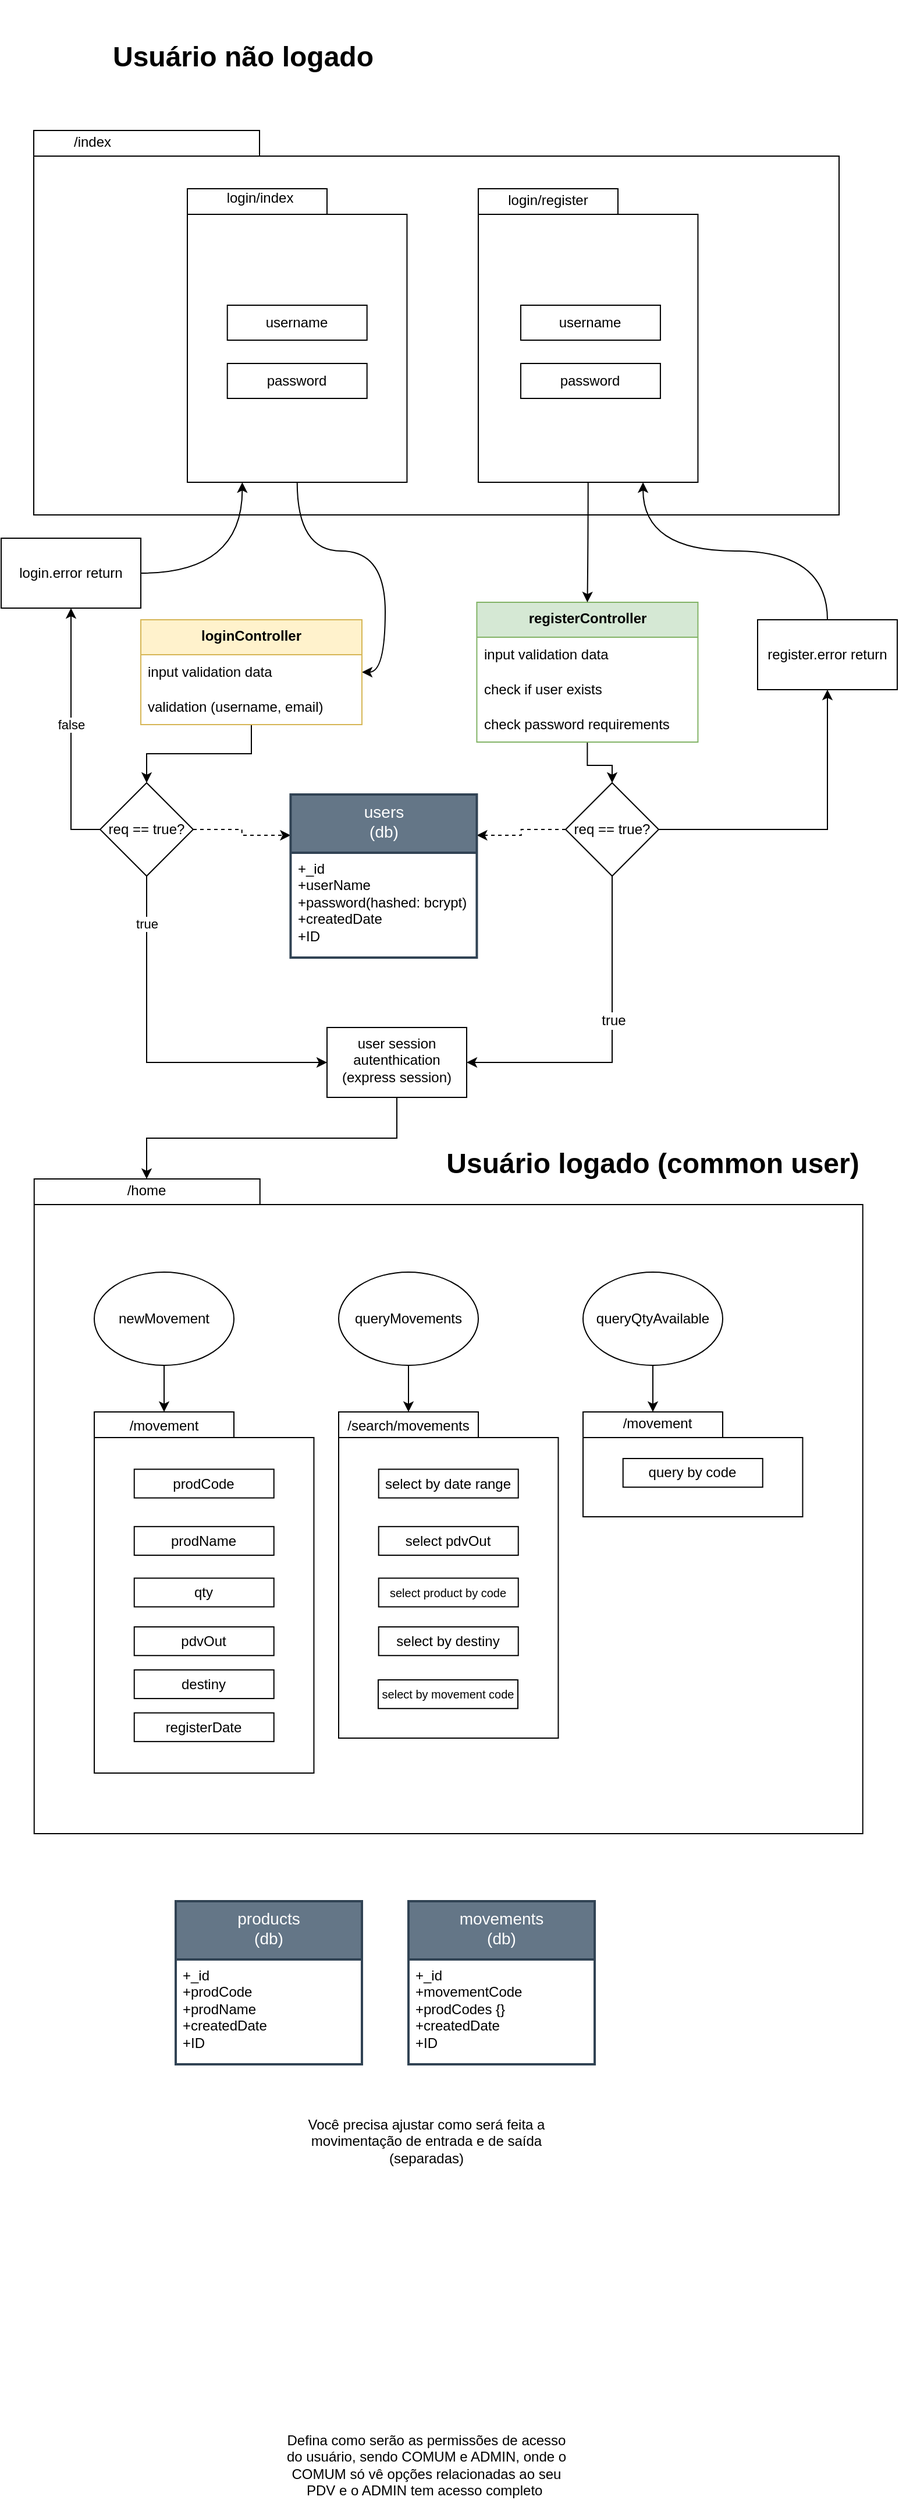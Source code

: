 <mxfile version="24.2.3" type="github">
  <diagram id="Cdq9gh6w16xjQNnT8B2B" name="Página-1">
    <mxGraphModel dx="1434" dy="738" grid="1" gridSize="10" guides="1" tooltips="1" connect="1" arrows="1" fold="1" page="1" pageScale="1" pageWidth="827" pageHeight="1169" background="#FFFFFF" math="0" shadow="0">
      <root>
        <mxCell id="0" />
        <mxCell id="1" parent="0" />
        <mxCell id="K-QqXcRYmntDYhfENasQ-1" value="&lt;h3&gt;&lt;b&gt;&lt;font style=&quot;font-size: 24px;&quot;&gt;Usuário não logado&lt;/font&gt;&lt;/b&gt;&lt;/h3&gt;" style="text;html=1;align=center;verticalAlign=middle;whiteSpace=wrap;rounded=0;fontSize=25;" parent="1" vertex="1">
          <mxGeometry x="68.37" y="40" width="360" height="50" as="geometry" />
        </mxCell>
        <mxCell id="K-QqXcRYmntDYhfENasQ-58" value="" style="shape=folder;fontStyle=1;spacingTop=10;tabWidth=194;tabHeight=22;tabPosition=left;html=1;rounded=0;shadow=0;comic=0;labelBackgroundColor=none;strokeWidth=1;fillColor=none;fontFamily=Verdana;fontSize=10;align=center;direction=east;movable=0;resizable=0;rotatable=0;deletable=0;editable=0;locked=1;connectable=0;" parent="1" vertex="1">
          <mxGeometry x="68.37" y="1030" width="712" height="562" as="geometry" />
        </mxCell>
        <mxCell id="K-QqXcRYmntDYhfENasQ-71" value="" style="group;rounded=0;" parent="1" vertex="1" connectable="0">
          <mxGeometry x="68" y="130" width="692" height="330" as="geometry" />
        </mxCell>
        <mxCell id="K-QqXcRYmntDYhfENasQ-69" value="" style="shape=folder;fontStyle=1;spacingTop=10;tabWidth=194;tabHeight=22;tabPosition=left;html=1;rounded=0;shadow=0;comic=0;labelBackgroundColor=none;strokeWidth=1;fillColor=none;fontFamily=Verdana;fontSize=10;align=center;" parent="K-QqXcRYmntDYhfENasQ-71" vertex="1">
          <mxGeometry width="692.0" height="330" as="geometry" />
        </mxCell>
        <mxCell id="K-QqXcRYmntDYhfENasQ-70" value="/index" style="text;html=1;align=center;verticalAlign=middle;whiteSpace=wrap;rounded=0;" parent="K-QqXcRYmntDYhfENasQ-71" vertex="1">
          <mxGeometry x="12.582" width="75.491" height="20" as="geometry" />
        </mxCell>
        <mxCell id="K-QqXcRYmntDYhfENasQ-62" value="" style="group;align=left;rounded=0;" parent="K-QqXcRYmntDYhfENasQ-71" vertex="1" connectable="0">
          <mxGeometry x="131.996" y="50" width="188.727" height="252" as="geometry" />
        </mxCell>
        <mxCell id="K-QqXcRYmntDYhfENasQ-59" value="&#39;" style="shape=folder;fontStyle=1;spacingTop=10;tabWidth=120;tabHeight=22;tabPosition=left;html=1;rounded=0;shadow=0;comic=0;labelBackgroundColor=none;strokeWidth=1;fillColor=none;fontFamily=Verdana;fontSize=10;align=center;" parent="K-QqXcRYmntDYhfENasQ-62" vertex="1">
          <mxGeometry width="188.727" height="252" as="geometry" />
        </mxCell>
        <mxCell id="K-QqXcRYmntDYhfENasQ-61" value="login/index" style="text;html=1;align=center;verticalAlign=middle;whiteSpace=wrap;rounded=0;" parent="K-QqXcRYmntDYhfENasQ-62" vertex="1">
          <mxGeometry x="31.455" width="62.909" height="16.689" as="geometry" />
        </mxCell>
        <mxCell id="K-QqXcRYmntDYhfENasQ-84" value="username" style="rounded=0;whiteSpace=wrap;html=1;" parent="K-QqXcRYmntDYhfENasQ-62" vertex="1">
          <mxGeometry x="34.36" y="100" width="120" height="30" as="geometry" />
        </mxCell>
        <mxCell id="K-QqXcRYmntDYhfENasQ-85" value="password" style="rounded=0;whiteSpace=wrap;html=1;" parent="K-QqXcRYmntDYhfENasQ-62" vertex="1">
          <mxGeometry x="34.36" y="150" width="120" height="30" as="geometry" />
        </mxCell>
        <mxCell id="K-QqXcRYmntDYhfENasQ-73" value="" style="group;rounded=0;" parent="K-QqXcRYmntDYhfENasQ-71" vertex="1" connectable="0">
          <mxGeometry x="381.997" y="50" width="188.727" height="252" as="geometry" />
        </mxCell>
        <mxCell id="K-QqXcRYmntDYhfENasQ-64" value="&#39;" style="shape=folder;fontStyle=1;spacingTop=10;tabWidth=120;tabHeight=22;tabPosition=left;html=1;rounded=0;shadow=0;comic=0;labelBackgroundColor=none;strokeWidth=1;fillColor=none;fontFamily=Verdana;fontSize=10;align=center;" parent="K-QqXcRYmntDYhfENasQ-73" vertex="1">
          <mxGeometry width="188.727" height="252.0" as="geometry" />
        </mxCell>
        <mxCell id="K-QqXcRYmntDYhfENasQ-65" value="login/register" style="text;html=1;align=center;verticalAlign=middle;whiteSpace=wrap;rounded=0;" parent="K-QqXcRYmntDYhfENasQ-73" vertex="1">
          <mxGeometry x="16.475" width="88.073" height="20" as="geometry" />
        </mxCell>
        <mxCell id="QtAiko1NjxKAXrGFvOqW-47" value="username" style="rounded=0;whiteSpace=wrap;html=1;" parent="K-QqXcRYmntDYhfENasQ-73" vertex="1">
          <mxGeometry x="36.469" y="100" width="120" height="30" as="geometry" />
        </mxCell>
        <mxCell id="QtAiko1NjxKAXrGFvOqW-48" value="password" style="rounded=0;whiteSpace=wrap;html=1;" parent="K-QqXcRYmntDYhfENasQ-73" vertex="1">
          <mxGeometry x="36.469" y="150" width="120" height="30" as="geometry" />
        </mxCell>
        <mxCell id="K-QqXcRYmntDYhfENasQ-80" style="edgeStyle=orthogonalEdgeStyle;rounded=0;orthogonalLoop=1;jettySize=auto;html=1;exitX=0;exitY=0.5;exitDx=0;exitDy=0;" parent="1" source="K-QqXcRYmntDYhfENasQ-78" target="K-QqXcRYmntDYhfENasQ-81" edge="1">
          <mxGeometry relative="1" as="geometry">
            <mxPoint x="40" y="500" as="targetPoint" />
          </mxGeometry>
        </mxCell>
        <mxCell id="K-QqXcRYmntDYhfENasQ-82" value="false" style="edgeLabel;html=1;align=center;verticalAlign=middle;resizable=0;points=[];rounded=0;" parent="K-QqXcRYmntDYhfENasQ-80" vertex="1" connectable="0">
          <mxGeometry x="-0.746" y="-2" relative="1" as="geometry">
            <mxPoint x="-2" y="-88" as="offset" />
          </mxGeometry>
        </mxCell>
        <mxCell id="QtAiko1NjxKAXrGFvOqW-76" style="edgeStyle=orthogonalEdgeStyle;rounded=0;orthogonalLoop=1;jettySize=auto;html=1;entryX=0;entryY=0.25;entryDx=0;entryDy=0;fontFamily=Helvetica;fontSize=12;fontColor=default;dashed=1;endArrow=classic;endFill=1;" parent="1" source="K-QqXcRYmntDYhfENasQ-78" target="QtAiko1NjxKAXrGFvOqW-69" edge="1">
          <mxGeometry relative="1" as="geometry" />
        </mxCell>
        <mxCell id="K-QqXcRYmntDYhfENasQ-78" value="req == true?" style="rhombus;whiteSpace=wrap;html=1;align=center;rounded=0;" parent="1" vertex="1">
          <mxGeometry x="125" y="690" width="80" height="80" as="geometry" />
        </mxCell>
        <mxCell id="K-QqXcRYmntDYhfENasQ-81" value="login.error return" style="rounded=0;whiteSpace=wrap;html=1;" parent="1" vertex="1">
          <mxGeometry x="40" y="480" width="120" height="60" as="geometry" />
        </mxCell>
        <mxCell id="K-QqXcRYmntDYhfENasQ-83" style="rounded=0;orthogonalLoop=1;jettySize=auto;html=1;entryX=0.25;entryY=1;entryDx=0;entryDy=0;entryPerimeter=0;edgeStyle=orthogonalEdgeStyle;curved=1;" parent="1" source="K-QqXcRYmntDYhfENasQ-81" target="K-QqXcRYmntDYhfENasQ-59" edge="1">
          <mxGeometry relative="1" as="geometry" />
        </mxCell>
        <mxCell id="K-QqXcRYmntDYhfENasQ-86" style="edgeStyle=orthogonalEdgeStyle;rounded=0;orthogonalLoop=1;jettySize=auto;html=1;exitX=0.5;exitY=1;exitDx=0;exitDy=0;entryX=0;entryY=0.5;entryDx=0;entryDy=0;" parent="1" source="K-QqXcRYmntDYhfENasQ-78" target="QtAiko1NjxKAXrGFvOqW-63" edge="1">
          <mxGeometry relative="1" as="geometry">
            <mxPoint x="380" y="930" as="targetPoint" />
          </mxGeometry>
        </mxCell>
        <mxCell id="K-QqXcRYmntDYhfENasQ-87" value="true" style="edgeLabel;html=1;align=center;verticalAlign=middle;resizable=0;points=[];rounded=0;" parent="K-QqXcRYmntDYhfENasQ-86" vertex="1" connectable="0">
          <mxGeometry x="-0.63" relative="1" as="geometry">
            <mxPoint y="-18" as="offset" />
          </mxGeometry>
        </mxCell>
        <mxCell id="K-QqXcRYmntDYhfENasQ-88" value="/home" style="text;html=1;align=center;verticalAlign=middle;whiteSpace=wrap;rounded=0;" parent="1" vertex="1">
          <mxGeometry x="135" y="1030" width="60" height="20" as="geometry" />
        </mxCell>
        <mxCell id="K-QqXcRYmntDYhfENasQ-89" value="newMovement" style="ellipse;whiteSpace=wrap;html=1;rounded=0;" parent="1" vertex="1">
          <mxGeometry x="120" y="1110" width="120" height="80" as="geometry" />
        </mxCell>
        <mxCell id="K-QqXcRYmntDYhfENasQ-90" value="queryMovements" style="ellipse;whiteSpace=wrap;html=1;rounded=0;" parent="1" vertex="1">
          <mxGeometry x="330" y="1110" width="120" height="80" as="geometry" />
        </mxCell>
        <mxCell id="K-QqXcRYmntDYhfENasQ-91" value="queryQtyAvailable" style="ellipse;whiteSpace=wrap;html=1;rounded=0;" parent="1" vertex="1">
          <mxGeometry x="540" y="1110" width="120" height="80" as="geometry" />
        </mxCell>
        <mxCell id="K-QqXcRYmntDYhfENasQ-92" value="" style="group;direction=west;rounded=0;" parent="1" vertex="1" connectable="0">
          <mxGeometry x="120" y="1230" width="188.73" height="310" as="geometry" />
        </mxCell>
        <mxCell id="K-QqXcRYmntDYhfENasQ-93" value="" style="shape=folder;fontStyle=1;spacingTop=10;tabWidth=120;tabHeight=22;tabPosition=left;html=1;rounded=0;shadow=0;comic=0;labelBackgroundColor=none;strokeWidth=1;fillColor=none;fontFamily=Verdana;fontSize=10;align=center;" parent="K-QqXcRYmntDYhfENasQ-92" vertex="1">
          <mxGeometry width="188.73" height="310.0" as="geometry" />
        </mxCell>
        <mxCell id="K-QqXcRYmntDYhfENasQ-94" value="/movement" style="text;html=1;align=center;verticalAlign=middle;whiteSpace=wrap;rounded=0;" parent="K-QqXcRYmntDYhfENasQ-92" vertex="1">
          <mxGeometry x="16.476" width="88.074" height="24.603" as="geometry" />
        </mxCell>
        <mxCell id="K-QqXcRYmntDYhfENasQ-95" value="prodCode" style="rounded=0;whiteSpace=wrap;html=1;" parent="K-QqXcRYmntDYhfENasQ-92" vertex="1">
          <mxGeometry x="34.36" y="49.206" width="120.002" height="24.603" as="geometry" />
        </mxCell>
        <mxCell id="K-QqXcRYmntDYhfENasQ-96" value="prodName" style="rounded=0;whiteSpace=wrap;html=1;" parent="K-QqXcRYmntDYhfENasQ-92" vertex="1">
          <mxGeometry x="34.36" y="98.413" width="120.002" height="24.603" as="geometry" />
        </mxCell>
        <mxCell id="QtAiko1NjxKAXrGFvOqW-4" value="qty" style="rounded=0;whiteSpace=wrap;html=1;" parent="K-QqXcRYmntDYhfENasQ-92" vertex="1">
          <mxGeometry x="34.36" y="142.698" width="120.002" height="24.603" as="geometry" />
        </mxCell>
        <mxCell id="QtAiko1NjxKAXrGFvOqW-5" value="pdvOut" style="rounded=0;whiteSpace=wrap;html=1;" parent="K-QqXcRYmntDYhfENasQ-92" vertex="1">
          <mxGeometry x="34.36" y="184.524" width="120.002" height="24.603" as="geometry" />
        </mxCell>
        <mxCell id="QtAiko1NjxKAXrGFvOqW-6" value="destiny" style="rounded=0;whiteSpace=wrap;html=1;" parent="K-QqXcRYmntDYhfENasQ-92" vertex="1">
          <mxGeometry x="34.36" y="221.429" width="120.002" height="24.603" as="geometry" />
        </mxCell>
        <mxCell id="QtAiko1NjxKAXrGFvOqW-7" value="registerDate" style="rounded=0;whiteSpace=wrap;html=1;" parent="K-QqXcRYmntDYhfENasQ-92" vertex="1">
          <mxGeometry x="34.36" y="258.333" width="120.002" height="24.603" as="geometry" />
        </mxCell>
        <mxCell id="QtAiko1NjxKAXrGFvOqW-3" style="edgeStyle=orthogonalEdgeStyle;rounded=0;orthogonalLoop=1;jettySize=auto;html=1;entryX=0;entryY=0;entryDx=60;entryDy=0;entryPerimeter=0;" parent="1" source="K-QqXcRYmntDYhfENasQ-89" target="K-QqXcRYmntDYhfENasQ-93" edge="1">
          <mxGeometry relative="1" as="geometry" />
        </mxCell>
        <mxCell id="QtAiko1NjxKAXrGFvOqW-17" style="edgeStyle=orthogonalEdgeStyle;rounded=0;orthogonalLoop=1;jettySize=auto;html=1;entryX=0;entryY=0;entryDx=60;entryDy=0;entryPerimeter=0;" parent="1" source="K-QqXcRYmntDYhfENasQ-90" target="QtAiko1NjxKAXrGFvOqW-9" edge="1">
          <mxGeometry relative="1" as="geometry" />
        </mxCell>
        <mxCell id="QtAiko1NjxKAXrGFvOqW-18" value="" style="group;direction=west;rounded=0;" parent="1" vertex="1" connectable="0">
          <mxGeometry x="540" y="1230" width="188.73" height="90" as="geometry" />
        </mxCell>
        <mxCell id="QtAiko1NjxKAXrGFvOqW-19" value="" style="shape=folder;fontStyle=1;spacingTop=10;tabWidth=120;tabHeight=22;tabPosition=left;html=1;rounded=0;shadow=0;comic=0;labelBackgroundColor=none;strokeWidth=1;fillColor=none;fontFamily=Verdana;fontSize=10;align=center;" parent="QtAiko1NjxKAXrGFvOqW-18" vertex="1">
          <mxGeometry width="188.73" height="90.0" as="geometry" />
        </mxCell>
        <mxCell id="QtAiko1NjxKAXrGFvOqW-20" value="/movement" style="text;html=1;align=center;verticalAlign=middle;whiteSpace=wrap;rounded=0;" parent="QtAiko1NjxKAXrGFvOqW-18" vertex="1">
          <mxGeometry x="20" width="88.07" height="20" as="geometry" />
        </mxCell>
        <mxCell id="QtAiko1NjxKAXrGFvOqW-21" value="query by code" style="rounded=0;whiteSpace=wrap;html=1;" parent="QtAiko1NjxKAXrGFvOqW-18" vertex="1">
          <mxGeometry x="34.36" y="39.996" width="120.002" height="24.603" as="geometry" />
        </mxCell>
        <mxCell id="QtAiko1NjxKAXrGFvOqW-28" style="edgeStyle=orthogonalEdgeStyle;rounded=0;orthogonalLoop=1;jettySize=auto;html=1;entryX=0;entryY=0;entryDx=60;entryDy=0;entryPerimeter=0;fontFamily=Helvetica;fontSize=12;fontColor=default;" parent="1" source="K-QqXcRYmntDYhfENasQ-91" target="QtAiko1NjxKAXrGFvOqW-19" edge="1">
          <mxGeometry relative="1" as="geometry" />
        </mxCell>
        <mxCell id="QtAiko1NjxKAXrGFvOqW-42" value="" style="edgeStyle=orthogonalEdgeStyle;rounded=0;orthogonalLoop=1;jettySize=auto;html=1;curved=1;entryX=1;entryY=0.5;entryDx=0;entryDy=0;exitX=0.5;exitY=1;exitDx=0;exitDy=0;exitPerimeter=0;" parent="1" source="K-QqXcRYmntDYhfENasQ-59" target="QtAiko1NjxKAXrGFvOqW-38" edge="1">
          <mxGeometry relative="1" as="geometry">
            <mxPoint x="240" y="620" as="targetPoint" />
            <mxPoint x="414" y="432" as="sourcePoint" />
          </mxGeometry>
        </mxCell>
        <mxCell id="QtAiko1NjxKAXrGFvOqW-75" style="edgeStyle=orthogonalEdgeStyle;rounded=0;orthogonalLoop=1;jettySize=auto;html=1;entryX=0.5;entryY=0;entryDx=0;entryDy=0;fontFamily=Helvetica;fontSize=12;fontColor=default;" parent="1" source="QtAiko1NjxKAXrGFvOqW-38" target="K-QqXcRYmntDYhfENasQ-78" edge="1">
          <mxGeometry relative="1" as="geometry" />
        </mxCell>
        <mxCell id="QtAiko1NjxKAXrGFvOqW-38" value="&lt;b&gt;loginController&lt;/b&gt;" style="swimlane;fontStyle=0;childLayout=stackLayout;horizontal=1;startSize=30;horizontalStack=0;resizeParent=1;resizeParentMax=0;resizeLast=0;collapsible=1;marginBottom=0;whiteSpace=wrap;html=1;pointerEvents=0;align=center;verticalAlign=top;fontFamily=Helvetica;fontSize=12;fillColor=#fff2cc;strokeColor=#d6b656;rounded=0;" parent="1" vertex="1">
          <mxGeometry x="160" y="550" width="190" height="90" as="geometry" />
        </mxCell>
        <mxCell id="QtAiko1NjxKAXrGFvOqW-39" value="input validation data" style="text;strokeColor=none;fillColor=none;align=left;verticalAlign=middle;spacingLeft=4;spacingRight=4;overflow=hidden;points=[[0,0.5],[1,0.5]];portConstraint=eastwest;rotatable=0;whiteSpace=wrap;html=1;fontFamily=Helvetica;fontSize=12;fontColor=default;rounded=0;" parent="QtAiko1NjxKAXrGFvOqW-38" vertex="1">
          <mxGeometry y="30" width="190" height="30" as="geometry" />
        </mxCell>
        <mxCell id="QtAiko1NjxKAXrGFvOqW-40" value="validation (username, email)" style="text;strokeColor=none;fillColor=none;align=left;verticalAlign=middle;spacingLeft=4;spacingRight=4;overflow=hidden;points=[[0,0.5],[1,0.5]];portConstraint=eastwest;rotatable=0;whiteSpace=wrap;html=1;fontFamily=Helvetica;fontSize=12;fontColor=default;rounded=0;" parent="QtAiko1NjxKAXrGFvOqW-38" vertex="1">
          <mxGeometry y="60" width="190" height="30" as="geometry" />
        </mxCell>
        <mxCell id="QtAiko1NjxKAXrGFvOqW-56" style="edgeStyle=orthogonalEdgeStyle;rounded=0;orthogonalLoop=1;jettySize=auto;html=1;fontFamily=Helvetica;fontSize=12;fontColor=default;" parent="1" source="QtAiko1NjxKAXrGFvOqW-50" target="QtAiko1NjxKAXrGFvOqW-55" edge="1">
          <mxGeometry relative="1" as="geometry" />
        </mxCell>
        <mxCell id="QtAiko1NjxKAXrGFvOqW-50" value="&lt;b&gt;registerController&lt;/b&gt;" style="swimlane;fontStyle=0;childLayout=stackLayout;horizontal=1;startSize=30;horizontalStack=0;resizeParent=1;resizeParentMax=0;resizeLast=0;collapsible=1;marginBottom=0;whiteSpace=wrap;html=1;pointerEvents=0;align=center;verticalAlign=top;fontFamily=Helvetica;fontSize=12;fillColor=#d5e8d4;strokeColor=#82b366;rounded=0;" parent="1" vertex="1">
          <mxGeometry x="448.72" y="535" width="190" height="120" as="geometry" />
        </mxCell>
        <mxCell id="QtAiko1NjxKAXrGFvOqW-51" value="input validation data" style="text;strokeColor=none;fillColor=none;align=left;verticalAlign=middle;spacingLeft=4;spacingRight=4;overflow=hidden;points=[[0,0.5],[1,0.5]];portConstraint=eastwest;rotatable=0;whiteSpace=wrap;html=1;fontFamily=Helvetica;fontSize=12;fontColor=default;rounded=0;" parent="QtAiko1NjxKAXrGFvOqW-50" vertex="1">
          <mxGeometry y="30" width="190" height="30" as="geometry" />
        </mxCell>
        <mxCell id="QtAiko1NjxKAXrGFvOqW-52" value="check if user exists" style="text;strokeColor=none;fillColor=none;align=left;verticalAlign=middle;spacingLeft=4;spacingRight=4;overflow=hidden;points=[[0,0.5],[1,0.5]];portConstraint=eastwest;rotatable=0;whiteSpace=wrap;html=1;fontFamily=Helvetica;fontSize=12;fontColor=default;rounded=0;" parent="QtAiko1NjxKAXrGFvOqW-50" vertex="1">
          <mxGeometry y="60" width="190" height="30" as="geometry" />
        </mxCell>
        <mxCell id="QtAiko1NjxKAXrGFvOqW-54" value="check password requirements" style="text;strokeColor=none;fillColor=none;align=left;verticalAlign=middle;spacingLeft=4;spacingRight=4;overflow=hidden;points=[[0,0.5],[1,0.5]];portConstraint=eastwest;rotatable=0;whiteSpace=wrap;html=1;fontFamily=Helvetica;fontSize=12;fontColor=default;rounded=0;" parent="QtAiko1NjxKAXrGFvOqW-50" vertex="1">
          <mxGeometry y="90" width="190" height="30" as="geometry" />
        </mxCell>
        <mxCell id="QtAiko1NjxKAXrGFvOqW-49" style="edgeStyle=orthogonalEdgeStyle;rounded=0;orthogonalLoop=1;jettySize=auto;html=1;fontFamily=Helvetica;fontSize=12;fontColor=default;entryX=0.5;entryY=0;entryDx=0;entryDy=0;curved=1;" parent="1" source="K-QqXcRYmntDYhfENasQ-64" target="QtAiko1NjxKAXrGFvOqW-50" edge="1">
          <mxGeometry relative="1" as="geometry">
            <mxPoint x="627.891" y="580" as="targetPoint" />
          </mxGeometry>
        </mxCell>
        <mxCell id="QtAiko1NjxKAXrGFvOqW-57" style="edgeStyle=orthogonalEdgeStyle;rounded=0;orthogonalLoop=1;jettySize=auto;html=1;fontFamily=Helvetica;fontSize=12;fontColor=default;entryX=0.5;entryY=1;entryDx=0;entryDy=0;" parent="1" source="QtAiko1NjxKAXrGFvOqW-55" target="QtAiko1NjxKAXrGFvOqW-59" edge="1">
          <mxGeometry relative="1" as="geometry">
            <mxPoint x="780" y="610" as="targetPoint" />
          </mxGeometry>
        </mxCell>
        <mxCell id="QtAiko1NjxKAXrGFvOqW-61" style="edgeStyle=orthogonalEdgeStyle;rounded=0;orthogonalLoop=1;jettySize=auto;html=1;fontFamily=Helvetica;fontSize=12;fontColor=default;entryX=1;entryY=0.5;entryDx=0;entryDy=0;exitX=0.5;exitY=1;exitDx=0;exitDy=0;" parent="1" source="QtAiko1NjxKAXrGFvOqW-55" target="QtAiko1NjxKAXrGFvOqW-63" edge="1">
          <mxGeometry relative="1" as="geometry">
            <mxPoint x="620" y="800" as="targetPoint" />
          </mxGeometry>
        </mxCell>
        <mxCell id="QtAiko1NjxKAXrGFvOqW-66" value="true" style="edgeLabel;html=1;align=center;verticalAlign=middle;resizable=0;points=[];pointerEvents=0;fontFamily=Helvetica;fontSize=12;fontColor=default;fillColor=none;gradientColor=none;rounded=0;" parent="QtAiko1NjxKAXrGFvOqW-61" vertex="1" connectable="0">
          <mxGeometry x="-0.133" y="1" relative="1" as="geometry">
            <mxPoint as="offset" />
          </mxGeometry>
        </mxCell>
        <mxCell id="QtAiko1NjxKAXrGFvOqW-77" style="edgeStyle=orthogonalEdgeStyle;rounded=0;orthogonalLoop=1;jettySize=auto;html=1;entryX=1;entryY=0.25;entryDx=0;entryDy=0;fontFamily=Helvetica;fontSize=12;fontColor=default;dashed=1;endArrow=classic;endFill=1;" parent="1" source="QtAiko1NjxKAXrGFvOqW-55" target="QtAiko1NjxKAXrGFvOqW-69" edge="1">
          <mxGeometry relative="1" as="geometry" />
        </mxCell>
        <mxCell id="QtAiko1NjxKAXrGFvOqW-55" value="req == true?" style="rhombus;whiteSpace=wrap;html=1;align=center;rounded=0;" parent="1" vertex="1">
          <mxGeometry x="525" y="690" width="80" height="80" as="geometry" />
        </mxCell>
        <mxCell id="QtAiko1NjxKAXrGFvOqW-59" value="register.error return" style="rounded=0;whiteSpace=wrap;html=1;" parent="1" vertex="1">
          <mxGeometry x="690" y="550" width="120" height="60" as="geometry" />
        </mxCell>
        <mxCell id="QtAiko1NjxKAXrGFvOqW-60" style="edgeStyle=orthogonalEdgeStyle;rounded=0;orthogonalLoop=1;jettySize=auto;html=1;entryX=0.75;entryY=1;entryDx=0;entryDy=0;entryPerimeter=0;fontFamily=Helvetica;fontSize=12;fontColor=default;curved=1;exitX=0.5;exitY=0;exitDx=0;exitDy=0;" parent="1" source="QtAiko1NjxKAXrGFvOqW-59" target="K-QqXcRYmntDYhfENasQ-64" edge="1">
          <mxGeometry relative="1" as="geometry" />
        </mxCell>
        <mxCell id="QtAiko1NjxKAXrGFvOqW-67" style="edgeStyle=orthogonalEdgeStyle;rounded=0;orthogonalLoop=1;jettySize=auto;html=1;entryX=0.5;entryY=0;entryDx=0;entryDy=0;fontFamily=Helvetica;fontSize=12;fontColor=default;exitX=0.5;exitY=1;exitDx=0;exitDy=0;" parent="1" source="QtAiko1NjxKAXrGFvOqW-63" target="K-QqXcRYmntDYhfENasQ-88" edge="1">
          <mxGeometry relative="1" as="geometry" />
        </mxCell>
        <mxCell id="QtAiko1NjxKAXrGFvOqW-63" value="user session autenthication&lt;br&gt;(express session)" style="rounded=0;whiteSpace=wrap;html=1;pointerEvents=0;align=center;verticalAlign=top;fontFamily=Helvetica;fontSize=12;fontColor=default;fillColor=none;gradientColor=none;" parent="1" vertex="1">
          <mxGeometry x="320" y="900" width="120" height="60" as="geometry" />
        </mxCell>
        <mxCell id="QtAiko1NjxKAXrGFvOqW-69" value="users&lt;br&gt;(db)" style="swimlane;childLayout=stackLayout;horizontal=1;startSize=50;horizontalStack=0;rounded=0;fontSize=14;fontStyle=0;strokeWidth=2;resizeParent=0;resizeLast=1;shadow=0;dashed=0;align=center;arcSize=4;whiteSpace=wrap;html=1;pointerEvents=0;verticalAlign=top;fontFamily=Helvetica;fillColor=#647687;strokeColor=#314354;fontColor=#ffffff;" parent="1" vertex="1">
          <mxGeometry x="288.72" y="700" width="160" height="140" as="geometry" />
        </mxCell>
        <mxCell id="QtAiko1NjxKAXrGFvOqW-70" value="+_id&lt;br&gt;+userName&lt;br&gt;+password(hashed: bcrypt)&lt;div&gt;+createdDate&lt;/div&gt;&lt;div&gt;+ID&lt;/div&gt;" style="align=left;strokeColor=none;fillColor=none;spacingLeft=4;fontSize=12;verticalAlign=top;resizable=0;rotatable=0;part=1;html=1;pointerEvents=0;fontFamily=Helvetica;fontColor=default;rounded=0;" parent="QtAiko1NjxKAXrGFvOqW-69" vertex="1">
          <mxGeometry y="50" width="160" height="90" as="geometry" />
        </mxCell>
        <mxCell id="QtAiko1NjxKAXrGFvOqW-80" value="" style="group;rounded=0;" parent="1" vertex="1" connectable="0">
          <mxGeometry x="330" y="1230" width="188.73" height="280" as="geometry" />
        </mxCell>
        <mxCell id="QtAiko1NjxKAXrGFvOqW-9" value="" style="shape=folder;fontStyle=1;spacingTop=10;tabWidth=120;tabHeight=22;tabPosition=left;html=1;rounded=0;shadow=0;comic=0;labelBackgroundColor=none;strokeWidth=1;fillColor=none;fontFamily=Verdana;fontSize=10;align=center;" parent="QtAiko1NjxKAXrGFvOqW-80" vertex="1">
          <mxGeometry width="188.73" height="280" as="geometry" />
        </mxCell>
        <mxCell id="QtAiko1NjxKAXrGFvOqW-10" value="/search/movements" style="text;html=1;align=center;verticalAlign=middle;whiteSpace=wrap;rounded=0;" parent="QtAiko1NjxKAXrGFvOqW-80" vertex="1">
          <mxGeometry x="16.476" width="88.074" height="24.603" as="geometry" />
        </mxCell>
        <mxCell id="QtAiko1NjxKAXrGFvOqW-11" value="select by date range" style="rounded=0;whiteSpace=wrap;html=1;" parent="QtAiko1NjxKAXrGFvOqW-80" vertex="1">
          <mxGeometry x="34.36" y="49.206" width="120.002" height="24.603" as="geometry" />
        </mxCell>
        <mxCell id="QtAiko1NjxKAXrGFvOqW-12" value="select pdvOut" style="rounded=0;whiteSpace=wrap;html=1;" parent="QtAiko1NjxKAXrGFvOqW-80" vertex="1">
          <mxGeometry x="34.36" y="98.413" width="120.002" height="24.603" as="geometry" />
        </mxCell>
        <mxCell id="QtAiko1NjxKAXrGFvOqW-13" value="&lt;font style=&quot;font-size: 10px;&quot;&gt;select product by code&lt;/font&gt;" style="rounded=0;whiteSpace=wrap;html=1;" parent="QtAiko1NjxKAXrGFvOqW-80" vertex="1">
          <mxGeometry x="34.36" y="142.698" width="120.002" height="24.603" as="geometry" />
        </mxCell>
        <mxCell id="QtAiko1NjxKAXrGFvOqW-14" value="select by destiny" style="rounded=0;whiteSpace=wrap;html=1;" parent="QtAiko1NjxKAXrGFvOqW-80" vertex="1">
          <mxGeometry x="34.36" y="184.524" width="120.002" height="24.603" as="geometry" />
        </mxCell>
        <mxCell id="QtAiko1NjxKAXrGFvOqW-79" value="&lt;font style=&quot;font-size: 10px;&quot;&gt;select by movement code&lt;/font&gt;" style="rounded=0;whiteSpace=wrap;html=1;" parent="QtAiko1NjxKAXrGFvOqW-80" vertex="1">
          <mxGeometry x="34.0" y="230.004" width="120.002" height="24.603" as="geometry" />
        </mxCell>
        <mxCell id="QtAiko1NjxKAXrGFvOqW-81" value="products&lt;br&gt;(db)" style="swimlane;childLayout=stackLayout;horizontal=1;startSize=50;horizontalStack=0;rounded=0;fontSize=14;fontStyle=0;strokeWidth=2;resizeParent=0;resizeLast=1;shadow=0;dashed=0;align=center;arcSize=4;whiteSpace=wrap;html=1;pointerEvents=0;verticalAlign=top;fontFamily=Helvetica;fillColor=#647687;strokeColor=#314354;fontColor=#ffffff;" parent="1" vertex="1">
          <mxGeometry x="190" y="1650" width="160" height="140" as="geometry" />
        </mxCell>
        <mxCell id="QtAiko1NjxKAXrGFvOqW-82" value="+_id&lt;br&gt;+prodCode&lt;br&gt;&lt;div&gt;+prodName&lt;br&gt;+createdDate&lt;/div&gt;&lt;div&gt;+ID&lt;/div&gt;" style="align=left;strokeColor=none;fillColor=none;spacingLeft=4;fontSize=12;verticalAlign=top;resizable=0;rotatable=0;part=1;html=1;pointerEvents=0;fontFamily=Helvetica;fontColor=default;rounded=0;" parent="QtAiko1NjxKAXrGFvOqW-81" vertex="1">
          <mxGeometry y="50" width="160" height="90" as="geometry" />
        </mxCell>
        <mxCell id="QtAiko1NjxKAXrGFvOqW-83" value="movements&lt;br&gt;(db)" style="swimlane;childLayout=stackLayout;horizontal=1;startSize=50;horizontalStack=0;rounded=0;fontSize=14;fontStyle=0;strokeWidth=2;resizeParent=0;resizeLast=1;shadow=0;dashed=0;align=center;arcSize=4;whiteSpace=wrap;html=1;pointerEvents=0;verticalAlign=top;fontFamily=Helvetica;fillColor=#647687;strokeColor=#314354;fontColor=#ffffff;" parent="1" vertex="1">
          <mxGeometry x="390" y="1650" width="160" height="140" as="geometry" />
        </mxCell>
        <mxCell id="QtAiko1NjxKAXrGFvOqW-84" value="+_id&lt;br&gt;+movementCode&lt;br&gt;&lt;div&gt;+prodCodes {}&lt;br&gt;+createdDate&lt;/div&gt;&lt;div&gt;+ID&lt;/div&gt;" style="align=left;strokeColor=none;fillColor=none;spacingLeft=4;fontSize=12;verticalAlign=top;resizable=0;rotatable=0;part=1;html=1;pointerEvents=0;fontFamily=Helvetica;fontColor=default;rounded=0;" parent="QtAiko1NjxKAXrGFvOqW-83" vertex="1">
          <mxGeometry y="50" width="160" height="90" as="geometry" />
        </mxCell>
        <mxCell id="QtAiko1NjxKAXrGFvOqW-85" value="&lt;h3&gt;&lt;b&gt;&lt;font style=&quot;font-size: 24px;&quot;&gt;Usuário logado (common user)&lt;/font&gt;&lt;/b&gt;&lt;/h3&gt;" style="text;html=1;align=center;verticalAlign=middle;whiteSpace=wrap;rounded=0;fontSize=25;" parent="1" vertex="1">
          <mxGeometry x="420.37" y="990" width="360" height="50" as="geometry" />
        </mxCell>
        <mxCell id="QtAiko1NjxKAXrGFvOqW-86" value="Você precisa ajustar como será feita a movimentação de entrada e de saída (separadas)" style="text;html=1;align=center;verticalAlign=middle;whiteSpace=wrap;rounded=0;fontFamily=Helvetica;fontSize=12;fontColor=default;" parent="1" vertex="1">
          <mxGeometry x="282" y="1841" width="247" height="30" as="geometry" />
        </mxCell>
        <mxCell id="QtAiko1NjxKAXrGFvOqW-87" value="Defina como serão as permissões de acesso do usuário, sendo COMUM e ADMIN, onde o COMUM só vê opções relacionadas ao seu PDV e o ADMIN tem acesso completo&amp;nbsp;" style="text;html=1;align=center;verticalAlign=middle;whiteSpace=wrap;rounded=0;fontFamily=Helvetica;fontSize=12;fontColor=default;" parent="1" vertex="1">
          <mxGeometry x="282" y="2119" width="247" height="30" as="geometry" />
        </mxCell>
      </root>
    </mxGraphModel>
  </diagram>
</mxfile>
